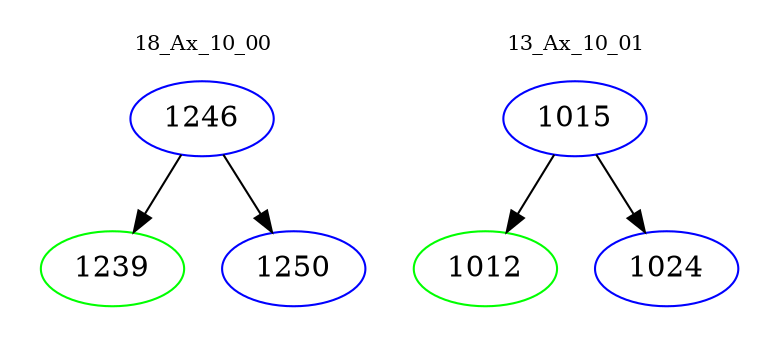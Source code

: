digraph{
subgraph cluster_0 {
color = white
label = "18_Ax_10_00";
fontsize=10;
T0_1246 [label="1246", color="blue"]
T0_1246 -> T0_1239 [color="black"]
T0_1239 [label="1239", color="green"]
T0_1246 -> T0_1250 [color="black"]
T0_1250 [label="1250", color="blue"]
}
subgraph cluster_1 {
color = white
label = "13_Ax_10_01";
fontsize=10;
T1_1015 [label="1015", color="blue"]
T1_1015 -> T1_1012 [color="black"]
T1_1012 [label="1012", color="green"]
T1_1015 -> T1_1024 [color="black"]
T1_1024 [label="1024", color="blue"]
}
}
